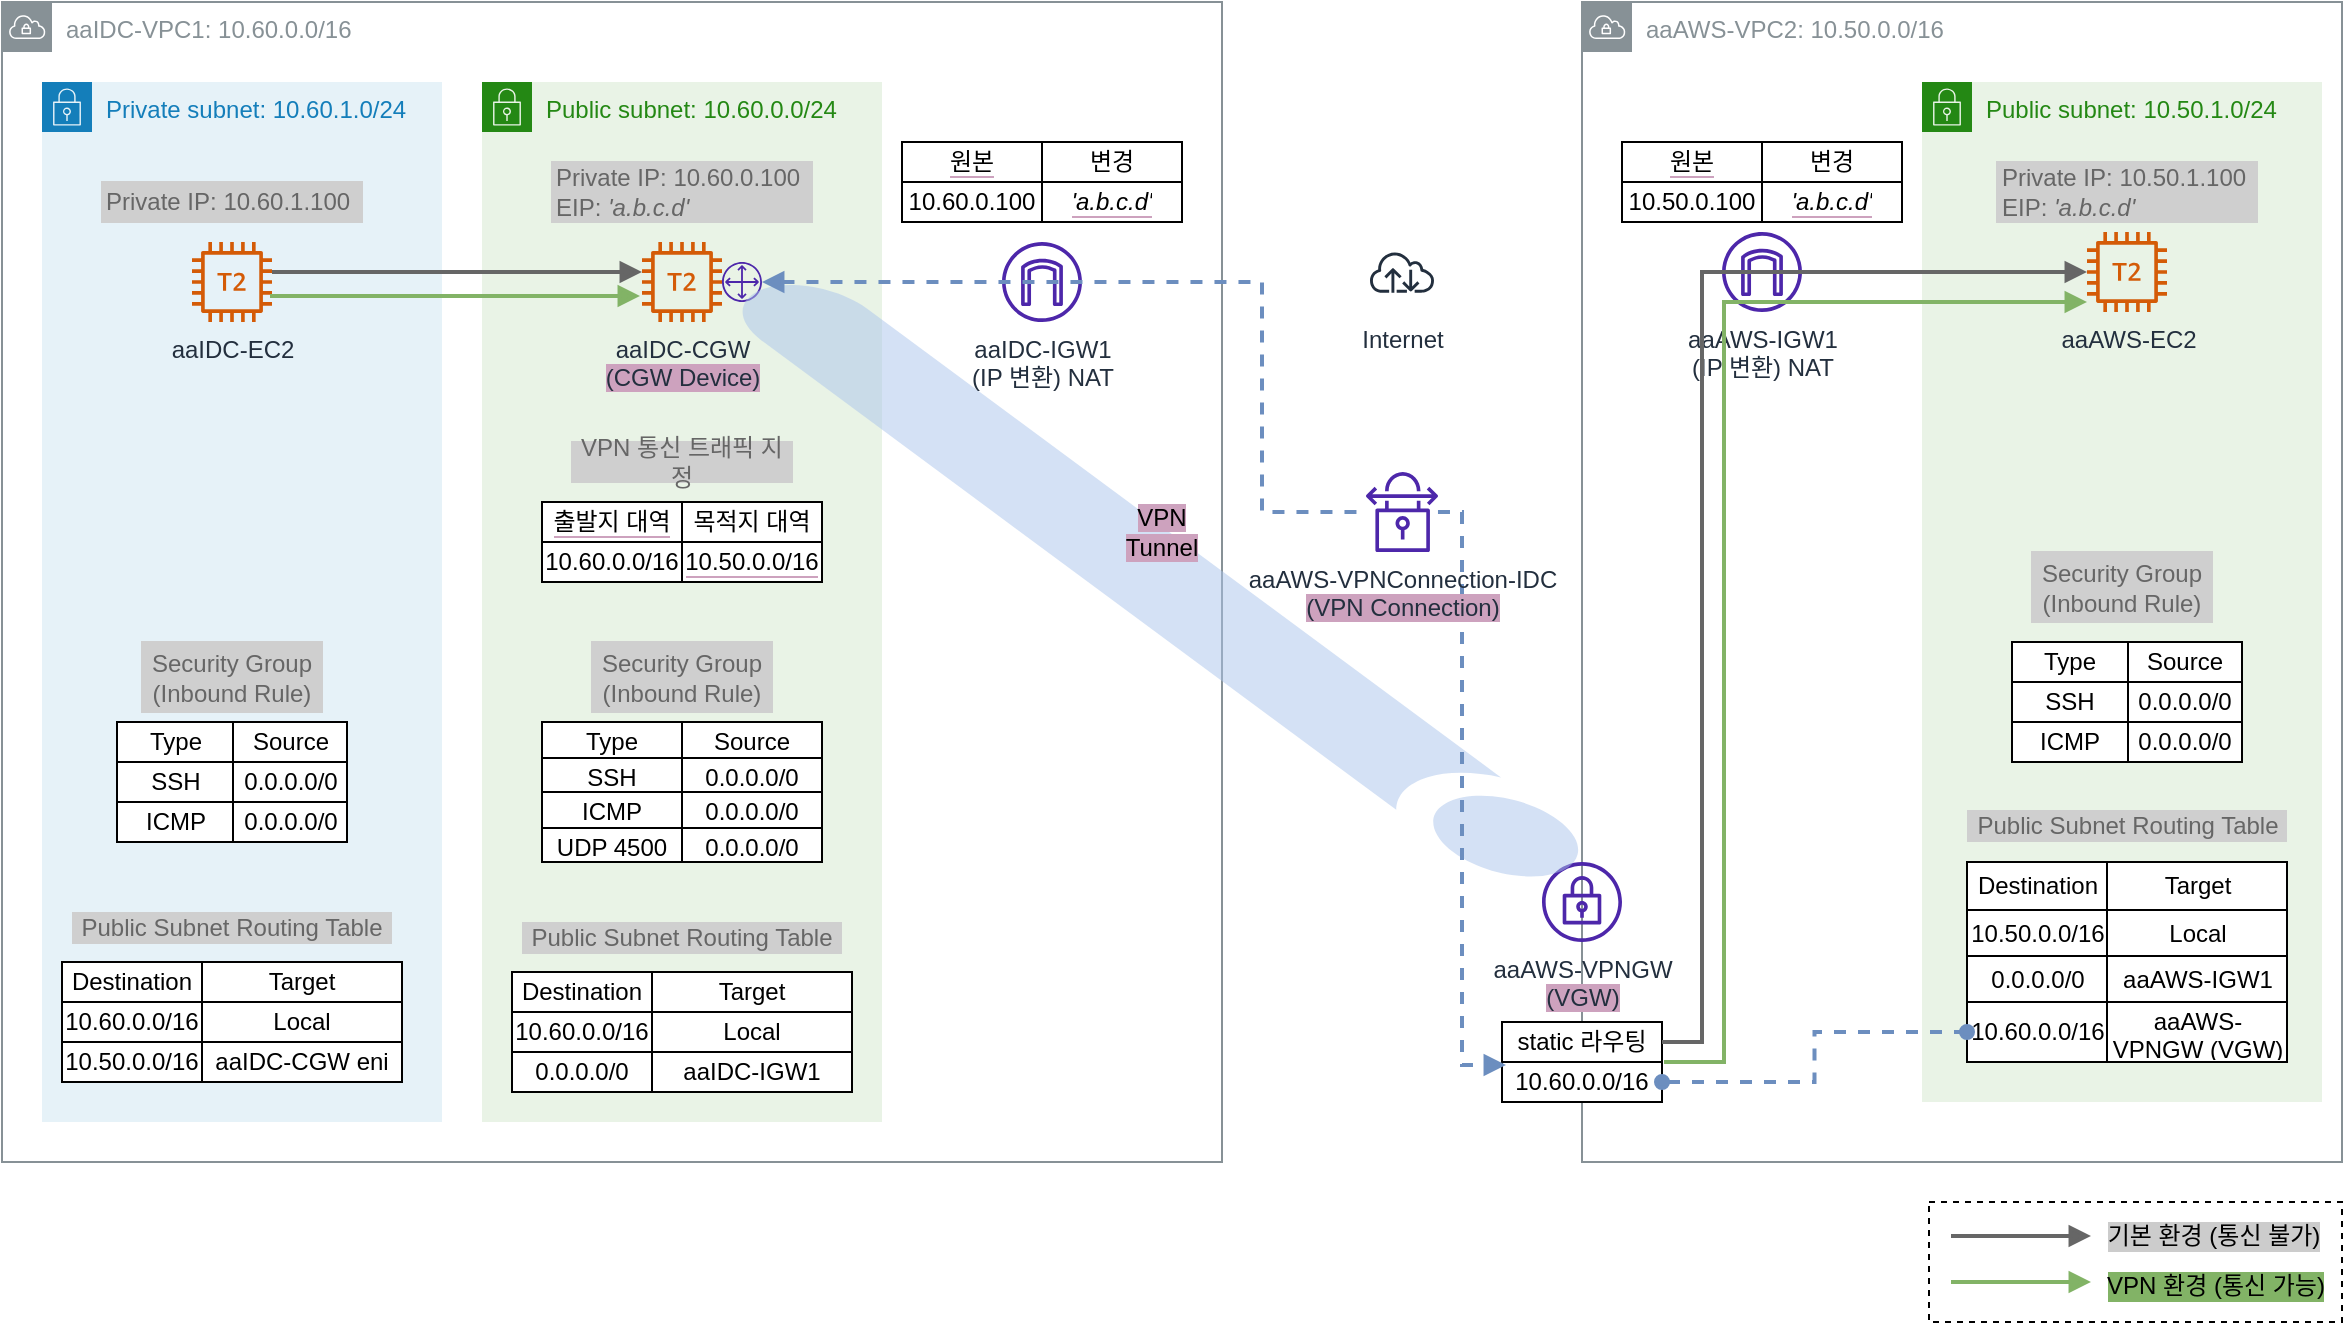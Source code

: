 <mxfile version="20.8.10" type="device"><diagram name="페이지-1" id="s9SwS8Wk6KsR-rwAxqHu"><mxGraphModel dx="1306" dy="894" grid="1" gridSize="10" guides="1" tooltips="1" connect="1" arrows="1" fold="1" page="1" pageScale="1" pageWidth="827" pageHeight="1169" math="0" shadow="0"><root><mxCell id="0"/><mxCell id="1" parent="0"/><mxCell id="tqZ9ylePw8UUkG5yno3--2" value="aaIDC-VPC1: 10.60.0.0/16" style="sketch=0;outlineConnect=0;gradientColor=none;html=1;whiteSpace=wrap;fontSize=12;fontStyle=0;shape=mxgraph.aws4.group;grIcon=mxgraph.aws4.group_vpc;strokeColor=#879196;fillColor=none;verticalAlign=top;align=left;spacingLeft=30;fontColor=#879196;dashed=0;" parent="1" vertex="1"><mxGeometry x="40" y="40" width="610" height="580" as="geometry"/></mxCell><mxCell id="tqZ9ylePw8UUkG5yno3--4" value="aaAWS-VPC2: 10.50.0.0/16" style="sketch=0;outlineConnect=0;gradientColor=none;html=1;whiteSpace=wrap;fontSize=12;fontStyle=0;shape=mxgraph.aws4.group;grIcon=mxgraph.aws4.group_vpc;strokeColor=#879196;fillColor=none;verticalAlign=top;align=left;spacingLeft=30;fontColor=#879196;dashed=0;" parent="1" vertex="1"><mxGeometry x="830" y="40" width="380" height="580" as="geometry"/></mxCell><mxCell id="tqZ9ylePw8UUkG5yno3--6" value="Private subnet: 10.60.1.0/24" style="points=[[0,0],[0.25,0],[0.5,0],[0.75,0],[1,0],[1,0.25],[1,0.5],[1,0.75],[1,1],[0.75,1],[0.5,1],[0.25,1],[0,1],[0,0.75],[0,0.5],[0,0.25]];outlineConnect=0;gradientColor=none;html=1;whiteSpace=wrap;fontSize=12;fontStyle=0;container=1;pointerEvents=0;collapsible=0;recursiveResize=0;shape=mxgraph.aws4.group;grIcon=mxgraph.aws4.group_security_group;grStroke=0;strokeColor=#147EBA;fillColor=#E6F2F8;verticalAlign=top;align=left;spacingLeft=30;fontColor=#147EBA;dashed=0;" parent="1" vertex="1"><mxGeometry x="60" y="80" width="200" height="520" as="geometry"/></mxCell><mxCell id="tqZ9ylePw8UUkG5yno3--10" value="aaIDC-EC2" style="sketch=0;outlineConnect=0;fontColor=#232F3E;gradientColor=none;fillColor=#D45B07;strokeColor=none;dashed=0;verticalLabelPosition=bottom;verticalAlign=top;align=center;html=1;fontSize=12;fontStyle=0;aspect=fixed;pointerEvents=1;shape=mxgraph.aws4.t2_instance;" parent="tqZ9ylePw8UUkG5yno3--6" vertex="1"><mxGeometry x="75" y="80" width="40" height="40" as="geometry"/></mxCell><mxCell id="tqZ9ylePw8UUkG5yno3--11" value="Private IP: 10.60.1.100" style="rounded=0;whiteSpace=wrap;html=1;fillColor=#CFCFCF;fontColor=#666666;strokeColor=#CFCFCF;align=left;" parent="tqZ9ylePw8UUkG5yno3--6" vertex="1"><mxGeometry x="30" y="50" width="130" height="20" as="geometry"/></mxCell><mxCell id="tqZ9ylePw8UUkG5yno3--33" value="Public Subnet Routing Table" style="text;html=1;strokeColor=none;fillColor=#CFCFCF;align=center;verticalAlign=middle;whiteSpace=wrap;rounded=0;fontColor=#666666;" parent="tqZ9ylePw8UUkG5yno3--6" vertex="1"><mxGeometry x="15" y="415" width="160" height="16" as="geometry"/></mxCell><mxCell id="tqZ9ylePw8UUkG5yno3--23" value="" style="shape=table;startSize=0;container=1;collapsible=0;childLayout=tableLayout;" parent="tqZ9ylePw8UUkG5yno3--6" vertex="1"><mxGeometry x="10" y="440" width="170" height="60" as="geometry"/></mxCell><mxCell id="tqZ9ylePw8UUkG5yno3--24" value="" style="shape=tableRow;horizontal=0;startSize=0;swimlaneHead=0;swimlaneBody=0;top=0;left=0;bottom=0;right=0;collapsible=0;dropTarget=0;fillColor=none;points=[[0,0.5],[1,0.5]];portConstraint=eastwest;" parent="tqZ9ylePw8UUkG5yno3--23" vertex="1"><mxGeometry width="170" height="20" as="geometry"/></mxCell><mxCell id="tqZ9ylePw8UUkG5yno3--25" value="Destination" style="shape=partialRectangle;html=1;whiteSpace=wrap;connectable=0;overflow=hidden;fillColor=none;top=0;left=0;bottom=0;right=0;pointerEvents=1;" parent="tqZ9ylePw8UUkG5yno3--24" vertex="1"><mxGeometry width="70" height="20" as="geometry"><mxRectangle width="70" height="20" as="alternateBounds"/></mxGeometry></mxCell><mxCell id="tqZ9ylePw8UUkG5yno3--26" value="Target" style="shape=partialRectangle;html=1;whiteSpace=wrap;connectable=0;overflow=hidden;fillColor=none;top=0;left=0;bottom=0;right=0;pointerEvents=1;" parent="tqZ9ylePw8UUkG5yno3--24" vertex="1"><mxGeometry x="70" width="100" height="20" as="geometry"><mxRectangle width="100" height="20" as="alternateBounds"/></mxGeometry></mxCell><mxCell id="tqZ9ylePw8UUkG5yno3--27" value="" style="shape=tableRow;horizontal=0;startSize=0;swimlaneHead=0;swimlaneBody=0;top=0;left=0;bottom=0;right=0;collapsible=0;dropTarget=0;fillColor=none;points=[[0,0.5],[1,0.5]];portConstraint=eastwest;" parent="tqZ9ylePw8UUkG5yno3--23" vertex="1"><mxGeometry y="20" width="170" height="20" as="geometry"/></mxCell><mxCell id="tqZ9ylePw8UUkG5yno3--28" value="10.60.0.0/16" style="shape=partialRectangle;html=1;whiteSpace=wrap;connectable=0;overflow=hidden;fillColor=none;top=0;left=0;bottom=0;right=0;pointerEvents=1;" parent="tqZ9ylePw8UUkG5yno3--27" vertex="1"><mxGeometry width="70" height="20" as="geometry"><mxRectangle width="70" height="20" as="alternateBounds"/></mxGeometry></mxCell><mxCell id="tqZ9ylePw8UUkG5yno3--29" value="Local" style="shape=partialRectangle;html=1;whiteSpace=wrap;connectable=0;overflow=hidden;fillColor=none;top=0;left=0;bottom=0;right=0;pointerEvents=1;" parent="tqZ9ylePw8UUkG5yno3--27" vertex="1"><mxGeometry x="70" width="100" height="20" as="geometry"><mxRectangle width="100" height="20" as="alternateBounds"/></mxGeometry></mxCell><mxCell id="tqZ9ylePw8UUkG5yno3--30" value="" style="shape=tableRow;horizontal=0;startSize=0;swimlaneHead=0;swimlaneBody=0;top=0;left=0;bottom=0;right=0;collapsible=0;dropTarget=0;fillColor=none;points=[[0,0.5],[1,0.5]];portConstraint=eastwest;" parent="tqZ9ylePw8UUkG5yno3--23" vertex="1"><mxGeometry y="40" width="170" height="20" as="geometry"/></mxCell><mxCell id="tqZ9ylePw8UUkG5yno3--31" value="10.50.0.0/16" style="shape=partialRectangle;html=1;whiteSpace=wrap;connectable=0;overflow=hidden;fillColor=none;top=0;left=0;bottom=0;right=0;pointerEvents=1;" parent="tqZ9ylePw8UUkG5yno3--30" vertex="1"><mxGeometry width="70" height="20" as="geometry"><mxRectangle width="70" height="20" as="alternateBounds"/></mxGeometry></mxCell><mxCell id="tqZ9ylePw8UUkG5yno3--32" value="aaIDC-CGW eni" style="shape=partialRectangle;html=1;whiteSpace=wrap;connectable=0;overflow=hidden;fillColor=none;top=0;left=0;bottom=0;right=0;pointerEvents=1;" parent="tqZ9ylePw8UUkG5yno3--30" vertex="1"><mxGeometry x="70" width="100" height="20" as="geometry"><mxRectangle width="100" height="20" as="alternateBounds"/></mxGeometry></mxCell><mxCell id="tqZ9ylePw8UUkG5yno3--22" value="Security Group&lt;br&gt;(Inbound Rule)" style="rounded=0;whiteSpace=wrap;html=1;fillColor=#CFCFCF;fontColor=#666666;strokeColor=#CFCFCF;align=center;" parent="tqZ9ylePw8UUkG5yno3--6" vertex="1"><mxGeometry x="50" y="280" width="90" height="35" as="geometry"/></mxCell><mxCell id="tqZ9ylePw8UUkG5yno3--8" value="Public subnet: 10.60.0.0/24" style="points=[[0,0],[0.25,0],[0.5,0],[0.75,0],[1,0],[1,0.25],[1,0.5],[1,0.75],[1,1],[0.75,1],[0.5,1],[0.25,1],[0,1],[0,0.75],[0,0.5],[0,0.25]];outlineConnect=0;gradientColor=none;html=1;whiteSpace=wrap;fontSize=12;fontStyle=0;container=1;pointerEvents=0;collapsible=0;recursiveResize=0;shape=mxgraph.aws4.group;grIcon=mxgraph.aws4.group_security_group;grStroke=0;strokeColor=#248814;fillColor=#E9F3E6;verticalAlign=top;align=left;spacingLeft=30;fontColor=#248814;dashed=0;" parent="1" vertex="1"><mxGeometry x="280" y="80" width="200" height="520" as="geometry"/></mxCell><mxCell id="tqZ9ylePw8UUkG5yno3--34" value="aaIDC-CGW&lt;br&gt;&lt;span style=&quot;background-color: rgb(205, 162, 190);&quot;&gt;(CGW Device)&lt;/span&gt;" style="sketch=0;outlineConnect=0;fontColor=#232F3E;gradientColor=none;fillColor=#D45B07;strokeColor=none;dashed=0;verticalLabelPosition=bottom;verticalAlign=top;align=center;html=1;fontSize=12;fontStyle=0;aspect=fixed;pointerEvents=1;shape=mxgraph.aws4.t2_instance;" parent="tqZ9ylePw8UUkG5yno3--8" vertex="1"><mxGeometry x="80" y="80" width="40" height="40" as="geometry"/></mxCell><mxCell id="tqZ9ylePw8UUkG5yno3--35" value="Private IP: 10.60.0.100&lt;br&gt;EIP: &lt;i&gt;'a.b.c.d'&lt;/i&gt;" style="rounded=0;whiteSpace=wrap;html=1;fillColor=#CFCFCF;fontColor=#666666;strokeColor=#CFCFCF;align=left;" parent="tqZ9ylePw8UUkG5yno3--8" vertex="1"><mxGeometry x="35" y="40" width="130" height="30" as="geometry"/></mxCell><mxCell id="tqZ9ylePw8UUkG5yno3--70" value="VPN 통신 트래픽 지정" style="rounded=0;whiteSpace=wrap;html=1;fillColor=#CFCFCF;fontColor=#666666;strokeColor=#CFCFCF;align=center;" parent="tqZ9ylePw8UUkG5yno3--8" vertex="1"><mxGeometry x="45" y="180" width="110" height="20" as="geometry"/></mxCell><mxCell id="tqZ9ylePw8UUkG5yno3--71" value="" style="shape=table;startSize=0;container=1;collapsible=0;childLayout=tableLayout;labelBackgroundColor=#CDA2BE;strokeColor=#000000;fontColor=#000000;fillColor=default;" parent="tqZ9ylePw8UUkG5yno3--8" vertex="1"><mxGeometry x="30" y="210" width="140" height="40" as="geometry"/></mxCell><mxCell id="tqZ9ylePw8UUkG5yno3--72" value="" style="shape=tableRow;horizontal=0;startSize=0;swimlaneHead=0;swimlaneBody=0;strokeColor=inherit;top=0;left=0;bottom=0;right=0;collapsible=0;dropTarget=0;fillColor=none;points=[[0,0.5],[1,0.5]];portConstraint=eastwest;labelBackgroundColor=#CDA2BE;fontColor=#000000;" parent="tqZ9ylePw8UUkG5yno3--71" vertex="1"><mxGeometry width="140" height="20" as="geometry"/></mxCell><mxCell id="tqZ9ylePw8UUkG5yno3--73" value="&lt;span style=&quot;background-color: rgb(255, 255, 255);&quot;&gt;출발지 대역&lt;/span&gt;" style="shape=partialRectangle;html=1;whiteSpace=wrap;connectable=0;strokeColor=inherit;overflow=hidden;fillColor=none;top=0;left=0;bottom=0;right=0;pointerEvents=1;labelBackgroundColor=#CDA2BE;fontColor=#000000;" parent="tqZ9ylePw8UUkG5yno3--72" vertex="1"><mxGeometry width="70" height="20" as="geometry"><mxRectangle width="70" height="20" as="alternateBounds"/></mxGeometry></mxCell><mxCell id="tqZ9ylePw8UUkG5yno3--74" value="목적지 대역" style="shape=partialRectangle;html=1;whiteSpace=wrap;connectable=0;strokeColor=inherit;overflow=hidden;fillColor=none;top=0;left=0;bottom=0;right=0;pointerEvents=1;labelBackgroundColor=none;fontColor=#000000;" parent="tqZ9ylePw8UUkG5yno3--72" vertex="1"><mxGeometry x="70" width="70" height="20" as="geometry"><mxRectangle width="70" height="20" as="alternateBounds"/></mxGeometry></mxCell><mxCell id="tqZ9ylePw8UUkG5yno3--75" value="" style="shape=tableRow;horizontal=0;startSize=0;swimlaneHead=0;swimlaneBody=0;strokeColor=inherit;top=0;left=0;bottom=0;right=0;collapsible=0;dropTarget=0;fillColor=none;points=[[0,0.5],[1,0.5]];portConstraint=eastwest;labelBackgroundColor=none;fontColor=#000000;" parent="tqZ9ylePw8UUkG5yno3--71" vertex="1"><mxGeometry y="20" width="140" height="20" as="geometry"/></mxCell><mxCell id="tqZ9ylePw8UUkG5yno3--76" value="10.60.0.0/16" style="shape=partialRectangle;html=1;whiteSpace=wrap;connectable=0;strokeColor=inherit;overflow=hidden;fillColor=none;top=0;left=0;bottom=0;right=0;pointerEvents=1;labelBackgroundColor=none;fontColor=#000000;" parent="tqZ9ylePw8UUkG5yno3--75" vertex="1"><mxGeometry width="70" height="20" as="geometry"><mxRectangle width="70" height="20" as="alternateBounds"/></mxGeometry></mxCell><mxCell id="tqZ9ylePw8UUkG5yno3--77" value="&lt;span style=&quot;background-color: rgb(255, 255, 255);&quot;&gt;10.50.0.0/16&lt;/span&gt;" style="shape=partialRectangle;html=1;whiteSpace=wrap;connectable=0;strokeColor=inherit;overflow=hidden;fillColor=none;top=0;left=0;bottom=0;right=0;pointerEvents=1;labelBackgroundColor=#CDA2BE;fontColor=#000000;" parent="tqZ9ylePw8UUkG5yno3--75" vertex="1"><mxGeometry x="70" width="70" height="20" as="geometry"><mxRectangle width="70" height="20" as="alternateBounds"/></mxGeometry></mxCell><mxCell id="tqZ9ylePw8UUkG5yno3--78" value="Security Group&lt;br&gt;(Inbound Rule)" style="rounded=0;whiteSpace=wrap;html=1;fillColor=#CFCFCF;fontColor=#666666;strokeColor=#CFCFCF;align=center;" parent="tqZ9ylePw8UUkG5yno3--8" vertex="1"><mxGeometry x="55" y="280" width="90" height="35" as="geometry"/></mxCell><mxCell id="tqZ9ylePw8UUkG5yno3--79" value="Public Subnet Routing Table" style="text;html=1;strokeColor=none;fillColor=#CFCFCF;align=center;verticalAlign=middle;whiteSpace=wrap;rounded=0;fontColor=#666666;" parent="tqZ9ylePw8UUkG5yno3--8" vertex="1"><mxGeometry x="20" y="420" width="160" height="16" as="geometry"/></mxCell><mxCell id="tqZ9ylePw8UUkG5yno3--80" value="" style="shape=table;startSize=0;container=1;collapsible=0;childLayout=tableLayout;" parent="tqZ9ylePw8UUkG5yno3--8" vertex="1"><mxGeometry x="15" y="445" width="170" height="60" as="geometry"/></mxCell><mxCell id="tqZ9ylePw8UUkG5yno3--81" value="" style="shape=tableRow;horizontal=0;startSize=0;swimlaneHead=0;swimlaneBody=0;top=0;left=0;bottom=0;right=0;collapsible=0;dropTarget=0;fillColor=none;points=[[0,0.5],[1,0.5]];portConstraint=eastwest;" parent="tqZ9ylePw8UUkG5yno3--80" vertex="1"><mxGeometry width="170" height="20" as="geometry"/></mxCell><mxCell id="tqZ9ylePw8UUkG5yno3--82" value="Destination" style="shape=partialRectangle;html=1;whiteSpace=wrap;connectable=0;overflow=hidden;fillColor=none;top=0;left=0;bottom=0;right=0;pointerEvents=1;" parent="tqZ9ylePw8UUkG5yno3--81" vertex="1"><mxGeometry width="70" height="20" as="geometry"><mxRectangle width="70" height="20" as="alternateBounds"/></mxGeometry></mxCell><mxCell id="tqZ9ylePw8UUkG5yno3--83" value="Target" style="shape=partialRectangle;html=1;whiteSpace=wrap;connectable=0;overflow=hidden;fillColor=none;top=0;left=0;bottom=0;right=0;pointerEvents=1;" parent="tqZ9ylePw8UUkG5yno3--81" vertex="1"><mxGeometry x="70" width="100" height="20" as="geometry"><mxRectangle width="100" height="20" as="alternateBounds"/></mxGeometry></mxCell><mxCell id="tqZ9ylePw8UUkG5yno3--84" value="" style="shape=tableRow;horizontal=0;startSize=0;swimlaneHead=0;swimlaneBody=0;top=0;left=0;bottom=0;right=0;collapsible=0;dropTarget=0;fillColor=none;points=[[0,0.5],[1,0.5]];portConstraint=eastwest;" parent="tqZ9ylePw8UUkG5yno3--80" vertex="1"><mxGeometry y="20" width="170" height="20" as="geometry"/></mxCell><mxCell id="tqZ9ylePw8UUkG5yno3--85" value="10.60.0.0/16" style="shape=partialRectangle;html=1;whiteSpace=wrap;connectable=0;overflow=hidden;fillColor=none;top=0;left=0;bottom=0;right=0;pointerEvents=1;" parent="tqZ9ylePw8UUkG5yno3--84" vertex="1"><mxGeometry width="70" height="20" as="geometry"><mxRectangle width="70" height="20" as="alternateBounds"/></mxGeometry></mxCell><mxCell id="tqZ9ylePw8UUkG5yno3--86" value="Local" style="shape=partialRectangle;html=1;whiteSpace=wrap;connectable=0;overflow=hidden;fillColor=none;top=0;left=0;bottom=0;right=0;pointerEvents=1;" parent="tqZ9ylePw8UUkG5yno3--84" vertex="1"><mxGeometry x="70" width="100" height="20" as="geometry"><mxRectangle width="100" height="20" as="alternateBounds"/></mxGeometry></mxCell><mxCell id="tqZ9ylePw8UUkG5yno3--87" value="" style="shape=tableRow;horizontal=0;startSize=0;swimlaneHead=0;swimlaneBody=0;top=0;left=0;bottom=0;right=0;collapsible=0;dropTarget=0;fillColor=none;points=[[0,0.5],[1,0.5]];portConstraint=eastwest;" parent="tqZ9ylePw8UUkG5yno3--80" vertex="1"><mxGeometry y="40" width="170" height="20" as="geometry"/></mxCell><mxCell id="tqZ9ylePw8UUkG5yno3--88" value="0.0.0.0/0" style="shape=partialRectangle;html=1;whiteSpace=wrap;connectable=0;overflow=hidden;fillColor=none;top=0;left=0;bottom=0;right=0;pointerEvents=1;" parent="tqZ9ylePw8UUkG5yno3--87" vertex="1"><mxGeometry width="70" height="20" as="geometry"><mxRectangle width="70" height="20" as="alternateBounds"/></mxGeometry></mxCell><mxCell id="tqZ9ylePw8UUkG5yno3--89" value="aaIDC-IGW1" style="shape=partialRectangle;html=1;whiteSpace=wrap;connectable=0;overflow=hidden;fillColor=none;top=0;left=0;bottom=0;right=0;pointerEvents=1;" parent="tqZ9ylePw8UUkG5yno3--87" vertex="1"><mxGeometry x="70" width="100" height="20" as="geometry"><mxRectangle width="100" height="20" as="alternateBounds"/></mxGeometry></mxCell><mxCell id="tqZ9ylePw8UUkG5yno3--90" value="" style="shape=table;startSize=0;container=1;collapsible=0;childLayout=tableLayout;fontColor=#000000;fillColor=default;" parent="tqZ9ylePw8UUkG5yno3--8" vertex="1"><mxGeometry x="30" y="320" width="140" height="70" as="geometry"/></mxCell><mxCell id="tqZ9ylePw8UUkG5yno3--91" value="" style="shape=tableRow;horizontal=0;startSize=0;swimlaneHead=0;swimlaneBody=0;top=0;left=0;bottom=0;right=0;collapsible=0;dropTarget=0;fillColor=none;points=[[0,0.5],[1,0.5]];portConstraint=eastwest;fontColor=#000000;" parent="tqZ9ylePw8UUkG5yno3--90" vertex="1"><mxGeometry width="140" height="18" as="geometry"/></mxCell><mxCell id="tqZ9ylePw8UUkG5yno3--92" value="Type" style="shape=partialRectangle;html=1;whiteSpace=wrap;connectable=0;overflow=hidden;fillColor=none;top=0;left=0;bottom=0;right=0;pointerEvents=1;fontColor=#000000;" parent="tqZ9ylePw8UUkG5yno3--91" vertex="1"><mxGeometry width="70" height="18" as="geometry"><mxRectangle width="70" height="18" as="alternateBounds"/></mxGeometry></mxCell><mxCell id="tqZ9ylePw8UUkG5yno3--93" value="Source" style="shape=partialRectangle;html=1;whiteSpace=wrap;connectable=0;overflow=hidden;fillColor=none;top=0;left=0;bottom=0;right=0;pointerEvents=1;fontColor=#000000;" parent="tqZ9ylePw8UUkG5yno3--91" vertex="1"><mxGeometry x="70" width="70" height="18" as="geometry"><mxRectangle width="70" height="18" as="alternateBounds"/></mxGeometry></mxCell><mxCell id="tqZ9ylePw8UUkG5yno3--94" value="" style="shape=tableRow;horizontal=0;startSize=0;swimlaneHead=0;swimlaneBody=0;top=0;left=0;bottom=0;right=0;collapsible=0;dropTarget=0;fillColor=none;points=[[0,0.5],[1,0.5]];portConstraint=eastwest;fontColor=#000000;" parent="tqZ9ylePw8UUkG5yno3--90" vertex="1"><mxGeometry y="18" width="140" height="17" as="geometry"/></mxCell><mxCell id="tqZ9ylePw8UUkG5yno3--95" value="SSH" style="shape=partialRectangle;html=1;whiteSpace=wrap;connectable=0;overflow=hidden;fillColor=none;top=0;left=0;bottom=0;right=0;pointerEvents=1;fontColor=#000000;" parent="tqZ9ylePw8UUkG5yno3--94" vertex="1"><mxGeometry width="70" height="17" as="geometry"><mxRectangle width="70" height="17" as="alternateBounds"/></mxGeometry></mxCell><mxCell id="tqZ9ylePw8UUkG5yno3--96" value="0.0.0.0/0" style="shape=partialRectangle;html=1;whiteSpace=wrap;connectable=0;overflow=hidden;fillColor=none;top=0;left=0;bottom=0;right=0;pointerEvents=1;fontColor=#000000;" parent="tqZ9ylePw8UUkG5yno3--94" vertex="1"><mxGeometry x="70" width="70" height="17" as="geometry"><mxRectangle width="70" height="17" as="alternateBounds"/></mxGeometry></mxCell><mxCell id="tqZ9ylePw8UUkG5yno3--97" value="" style="shape=tableRow;horizontal=0;startSize=0;swimlaneHead=0;swimlaneBody=0;top=0;left=0;bottom=0;right=0;collapsible=0;dropTarget=0;fillColor=none;points=[[0,0.5],[1,0.5]];portConstraint=eastwest;fontColor=#000000;" parent="tqZ9ylePw8UUkG5yno3--90" vertex="1"><mxGeometry y="35" width="140" height="18" as="geometry"/></mxCell><mxCell id="tqZ9ylePw8UUkG5yno3--98" value="ICMP" style="shape=partialRectangle;html=1;whiteSpace=wrap;connectable=0;overflow=hidden;fillColor=none;top=0;left=0;bottom=0;right=0;pointerEvents=1;fontColor=#000000;" parent="tqZ9ylePw8UUkG5yno3--97" vertex="1"><mxGeometry width="70" height="18" as="geometry"><mxRectangle width="70" height="18" as="alternateBounds"/></mxGeometry></mxCell><mxCell id="tqZ9ylePw8UUkG5yno3--99" value="0.0.0.0/0" style="shape=partialRectangle;html=1;whiteSpace=wrap;connectable=0;overflow=hidden;fillColor=none;top=0;left=0;bottom=0;right=0;pointerEvents=1;fontColor=#000000;" parent="tqZ9ylePw8UUkG5yno3--97" vertex="1"><mxGeometry x="70" width="70" height="18" as="geometry"><mxRectangle width="70" height="18" as="alternateBounds"/></mxGeometry></mxCell><mxCell id="tqZ9ylePw8UUkG5yno3--100" value="" style="shape=tableRow;horizontal=0;startSize=0;swimlaneHead=0;swimlaneBody=0;top=0;left=0;bottom=0;right=0;collapsible=0;dropTarget=0;fillColor=none;points=[[0,0.5],[1,0.5]];portConstraint=eastwest;fontColor=#000000;" parent="tqZ9ylePw8UUkG5yno3--90" vertex="1"><mxGeometry y="53" width="140" height="17" as="geometry"/></mxCell><mxCell id="tqZ9ylePw8UUkG5yno3--101" value="UDP 4500" style="shape=partialRectangle;html=1;whiteSpace=wrap;connectable=0;overflow=hidden;fillColor=none;top=0;left=0;bottom=0;right=0;pointerEvents=1;fontColor=#000000;labelBackgroundColor=none;" parent="tqZ9ylePw8UUkG5yno3--100" vertex="1"><mxGeometry width="70" height="17" as="geometry"><mxRectangle width="70" height="17" as="alternateBounds"/></mxGeometry></mxCell><mxCell id="tqZ9ylePw8UUkG5yno3--102" value="0.0.0.0/0" style="shape=partialRectangle;html=1;whiteSpace=wrap;connectable=0;overflow=hidden;fillColor=none;top=0;left=0;bottom=0;right=0;pointerEvents=1;fontColor=#000000;labelBackgroundColor=none;" parent="tqZ9ylePw8UUkG5yno3--100" vertex="1"><mxGeometry x="70" width="70" height="17" as="geometry"><mxRectangle width="70" height="17" as="alternateBounds"/></mxGeometry></mxCell><mxCell id="tqZ9ylePw8UUkG5yno3--181" value="" style="sketch=0;outlineConnect=0;fontColor=#232F3E;gradientColor=none;fillColor=#4D27AA;strokeColor=none;dashed=0;verticalLabelPosition=bottom;verticalAlign=top;align=center;html=1;fontSize=12;fontStyle=0;aspect=fixed;pointerEvents=1;shape=mxgraph.aws4.customer_gateway;" parent="tqZ9ylePw8UUkG5yno3--8" vertex="1"><mxGeometry x="120" y="90" width="20" height="20" as="geometry"/></mxCell><mxCell id="tqZ9ylePw8UUkG5yno3--9" value="Public subnet: 10.50.1.0/24" style="points=[[0,0],[0.25,0],[0.5,0],[0.75,0],[1,0],[1,0.25],[1,0.5],[1,0.75],[1,1],[0.75,1],[0.5,1],[0.25,1],[0,1],[0,0.75],[0,0.5],[0,0.25]];outlineConnect=0;gradientColor=none;html=1;whiteSpace=wrap;fontSize=12;fontStyle=0;container=1;pointerEvents=0;collapsible=0;recursiveResize=0;shape=mxgraph.aws4.group;grIcon=mxgraph.aws4.group_security_group;grStroke=0;strokeColor=#248814;fillColor=#E9F3E6;verticalAlign=top;align=left;spacingLeft=30;fontColor=#248814;dashed=0;" parent="1" vertex="1"><mxGeometry x="1000" y="80" width="200" height="510" as="geometry"/></mxCell><mxCell id="tqZ9ylePw8UUkG5yno3--113" value="aaAWS-EC2" style="sketch=0;outlineConnect=0;fontColor=#232F3E;gradientColor=none;fillColor=#D45B07;strokeColor=none;dashed=0;verticalLabelPosition=bottom;verticalAlign=top;align=center;html=1;fontSize=12;fontStyle=0;aspect=fixed;pointerEvents=1;shape=mxgraph.aws4.t2_instance;" parent="tqZ9ylePw8UUkG5yno3--9" vertex="1"><mxGeometry x="82.5" y="75" width="40" height="40" as="geometry"/></mxCell><mxCell id="tqZ9ylePw8UUkG5yno3--12" value="" style="shape=table;startSize=0;container=1;collapsible=0;childLayout=tableLayout;strokeColor=#000000;fontColor=#000000;fillColor=default;" parent="1" vertex="1"><mxGeometry x="97.5" y="400" width="115" height="60" as="geometry"/></mxCell><mxCell id="tqZ9ylePw8UUkG5yno3--13" value="" style="shape=tableRow;horizontal=0;startSize=0;swimlaneHead=0;swimlaneBody=0;strokeColor=inherit;top=0;left=0;bottom=0;right=0;collapsible=0;dropTarget=0;fillColor=none;points=[[0,0.5],[1,0.5]];portConstraint=eastwest;fontColor=#666666;" parent="tqZ9ylePw8UUkG5yno3--12" vertex="1"><mxGeometry width="115" height="20" as="geometry"/></mxCell><mxCell id="tqZ9ylePw8UUkG5yno3--14" value="Type" style="shape=partialRectangle;html=1;whiteSpace=wrap;connectable=0;strokeColor=inherit;overflow=hidden;fillColor=none;top=0;left=0;bottom=0;right=0;pointerEvents=1;fontColor=#000000;" parent="tqZ9ylePw8UUkG5yno3--13" vertex="1"><mxGeometry width="58" height="20" as="geometry"><mxRectangle width="58" height="20" as="alternateBounds"/></mxGeometry></mxCell><mxCell id="tqZ9ylePw8UUkG5yno3--15" value="Source" style="shape=partialRectangle;html=1;whiteSpace=wrap;connectable=0;strokeColor=inherit;overflow=hidden;fillColor=none;top=0;left=0;bottom=0;right=0;pointerEvents=1;fontColor=#000000;" parent="tqZ9ylePw8UUkG5yno3--13" vertex="1"><mxGeometry x="58" width="57" height="20" as="geometry"><mxRectangle width="57" height="20" as="alternateBounds"/></mxGeometry></mxCell><mxCell id="tqZ9ylePw8UUkG5yno3--16" value="" style="shape=tableRow;horizontal=0;startSize=0;swimlaneHead=0;swimlaneBody=0;strokeColor=inherit;top=0;left=0;bottom=0;right=0;collapsible=0;dropTarget=0;fillColor=none;points=[[0,0.5],[1,0.5]];portConstraint=eastwest;fontColor=#666666;" parent="tqZ9ylePw8UUkG5yno3--12" vertex="1"><mxGeometry y="20" width="115" height="20" as="geometry"/></mxCell><mxCell id="tqZ9ylePw8UUkG5yno3--17" value="SSH" style="shape=partialRectangle;html=1;whiteSpace=wrap;connectable=0;strokeColor=inherit;overflow=hidden;fillColor=none;top=0;left=0;bottom=0;right=0;pointerEvents=1;fontColor=#000000;" parent="tqZ9ylePw8UUkG5yno3--16" vertex="1"><mxGeometry width="58" height="20" as="geometry"><mxRectangle width="58" height="20" as="alternateBounds"/></mxGeometry></mxCell><mxCell id="tqZ9ylePw8UUkG5yno3--18" value="0.0.0.0/0" style="shape=partialRectangle;html=1;whiteSpace=wrap;connectable=0;strokeColor=inherit;overflow=hidden;fillColor=none;top=0;left=0;bottom=0;right=0;pointerEvents=1;fontColor=#000000;" parent="tqZ9ylePw8UUkG5yno3--16" vertex="1"><mxGeometry x="58" width="57" height="20" as="geometry"><mxRectangle width="57" height="20" as="alternateBounds"/></mxGeometry></mxCell><mxCell id="tqZ9ylePw8UUkG5yno3--19" value="" style="shape=tableRow;horizontal=0;startSize=0;swimlaneHead=0;swimlaneBody=0;strokeColor=inherit;top=0;left=0;bottom=0;right=0;collapsible=0;dropTarget=0;fillColor=none;points=[[0,0.5],[1,0.5]];portConstraint=eastwest;fontColor=#666666;" parent="tqZ9ylePw8UUkG5yno3--12" vertex="1"><mxGeometry y="40" width="115" height="20" as="geometry"/></mxCell><mxCell id="tqZ9ylePw8UUkG5yno3--20" value="ICMP" style="shape=partialRectangle;html=1;whiteSpace=wrap;connectable=0;strokeColor=inherit;overflow=hidden;fillColor=none;top=0;left=0;bottom=0;right=0;pointerEvents=1;fontColor=#000000;" parent="tqZ9ylePw8UUkG5yno3--19" vertex="1"><mxGeometry width="58" height="20" as="geometry"><mxRectangle width="58" height="20" as="alternateBounds"/></mxGeometry></mxCell><mxCell id="tqZ9ylePw8UUkG5yno3--21" value="0.0.0.0/0" style="shape=partialRectangle;html=1;whiteSpace=wrap;connectable=0;strokeColor=inherit;overflow=hidden;fillColor=none;top=0;left=0;bottom=0;right=0;pointerEvents=1;fontColor=#000000;" parent="tqZ9ylePw8UUkG5yno3--19" vertex="1"><mxGeometry x="58" width="57" height="20" as="geometry"><mxRectangle width="57" height="20" as="alternateBounds"/></mxGeometry></mxCell><mxCell id="tqZ9ylePw8UUkG5yno3--104" value="" style="shape=table;startSize=0;container=1;collapsible=0;childLayout=tableLayout;labelBackgroundColor=#CDA2BE;strokeColor=#000000;fontColor=#000000;fillColor=default;" parent="1" vertex="1"><mxGeometry x="490" y="110" width="140" height="40" as="geometry"/></mxCell><mxCell id="tqZ9ylePw8UUkG5yno3--105" value="" style="shape=tableRow;horizontal=0;startSize=0;swimlaneHead=0;swimlaneBody=0;strokeColor=inherit;top=0;left=0;bottom=0;right=0;collapsible=0;dropTarget=0;fillColor=none;points=[[0,0.5],[1,0.5]];portConstraint=eastwest;labelBackgroundColor=#CDA2BE;fontColor=#000000;" parent="tqZ9ylePw8UUkG5yno3--104" vertex="1"><mxGeometry width="140" height="20" as="geometry"/></mxCell><mxCell id="tqZ9ylePw8UUkG5yno3--106" value="&lt;span style=&quot;background-color: rgb(255, 255, 255);&quot;&gt;원본&lt;/span&gt;" style="shape=partialRectangle;html=1;whiteSpace=wrap;connectable=0;strokeColor=inherit;overflow=hidden;fillColor=none;top=0;left=0;bottom=0;right=0;pointerEvents=1;labelBackgroundColor=#CDA2BE;fontColor=#000000;" parent="tqZ9ylePw8UUkG5yno3--105" vertex="1"><mxGeometry width="70" height="20" as="geometry"><mxRectangle width="70" height="20" as="alternateBounds"/></mxGeometry></mxCell><mxCell id="tqZ9ylePw8UUkG5yno3--107" value="변경" style="shape=partialRectangle;html=1;whiteSpace=wrap;connectable=0;strokeColor=inherit;overflow=hidden;fillColor=none;top=0;left=0;bottom=0;right=0;pointerEvents=1;labelBackgroundColor=none;fontColor=#000000;" parent="tqZ9ylePw8UUkG5yno3--105" vertex="1"><mxGeometry x="70" width="70" height="20" as="geometry"><mxRectangle width="70" height="20" as="alternateBounds"/></mxGeometry></mxCell><mxCell id="tqZ9ylePw8UUkG5yno3--108" value="" style="shape=tableRow;horizontal=0;startSize=0;swimlaneHead=0;swimlaneBody=0;strokeColor=inherit;top=0;left=0;bottom=0;right=0;collapsible=0;dropTarget=0;fillColor=none;points=[[0,0.5],[1,0.5]];portConstraint=eastwest;labelBackgroundColor=none;fontColor=#000000;" parent="tqZ9ylePw8UUkG5yno3--104" vertex="1"><mxGeometry y="20" width="140" height="20" as="geometry"/></mxCell><mxCell id="tqZ9ylePw8UUkG5yno3--109" value="10.60.0.100" style="shape=partialRectangle;html=1;whiteSpace=wrap;connectable=0;strokeColor=inherit;overflow=hidden;fillColor=none;top=0;left=0;bottom=0;right=0;pointerEvents=1;labelBackgroundColor=none;fontColor=#000000;" parent="tqZ9ylePw8UUkG5yno3--108" vertex="1"><mxGeometry width="70" height="20" as="geometry"><mxRectangle width="70" height="20" as="alternateBounds"/></mxGeometry></mxCell><mxCell id="tqZ9ylePw8UUkG5yno3--110" value="&lt;span style=&quot;background-color: rgb(255, 255, 255);&quot;&gt;&lt;i&gt;'a.b.c.d'&lt;/i&gt;&lt;/span&gt;" style="shape=partialRectangle;html=1;whiteSpace=wrap;connectable=0;strokeColor=inherit;overflow=hidden;fillColor=none;top=0;left=0;bottom=0;right=0;pointerEvents=1;labelBackgroundColor=#CDA2BE;fontColor=#000000;" parent="tqZ9ylePw8UUkG5yno3--108" vertex="1"><mxGeometry x="70" width="70" height="20" as="geometry"><mxRectangle width="70" height="20" as="alternateBounds"/></mxGeometry></mxCell><mxCell id="tqZ9ylePw8UUkG5yno3--111" value="Internet" style="sketch=0;outlineConnect=0;fontColor=#232F3E;gradientColor=none;strokeColor=#232F3E;fillColor=#ffffff;dashed=0;verticalLabelPosition=bottom;verticalAlign=top;align=center;html=1;fontSize=12;fontStyle=0;aspect=fixed;shape=mxgraph.aws4.resourceIcon;resIcon=mxgraph.aws4.internet;labelBackgroundColor=none;" parent="1" vertex="1"><mxGeometry x="720" y="155" width="40" height="40" as="geometry"/></mxCell><mxCell id="tqZ9ylePw8UUkG5yno3--112" value="Private IP: 10.50.1.100&lt;br&gt;EIP: &lt;i&gt;'a.b.c.d'&lt;/i&gt;" style="rounded=0;whiteSpace=wrap;html=1;fillColor=#CFCFCF;fontColor=#666666;strokeColor=#CFCFCF;align=left;" parent="1" vertex="1"><mxGeometry x="1037.5" y="120" width="130" height="30" as="geometry"/></mxCell><mxCell id="tqZ9ylePw8UUkG5yno3--114" value="Public Subnet Routing Table" style="text;html=1;strokeColor=none;fillColor=#CFCFCF;align=center;verticalAlign=middle;whiteSpace=wrap;rounded=0;fontColor=#666666;" parent="1" vertex="1"><mxGeometry x="1022.5" y="444" width="160" height="16" as="geometry"/></mxCell><mxCell id="tqZ9ylePw8UUkG5yno3--125" value="Security Group&lt;br&gt;(Inbound Rule)" style="rounded=0;whiteSpace=wrap;html=1;fillColor=#CFCFCF;fontColor=#666666;strokeColor=#CFCFCF;align=center;" parent="1" vertex="1"><mxGeometry x="1055" y="315" width="90" height="35" as="geometry"/></mxCell><mxCell id="tqZ9ylePw8UUkG5yno3--126" value="" style="shape=table;startSize=0;container=1;collapsible=0;childLayout=tableLayout;strokeColor=#000000;fontColor=#000000;fillColor=default;" parent="1" vertex="1"><mxGeometry x="1045" y="360" width="115" height="60" as="geometry"/></mxCell><mxCell id="tqZ9ylePw8UUkG5yno3--127" value="" style="shape=tableRow;horizontal=0;startSize=0;swimlaneHead=0;swimlaneBody=0;strokeColor=inherit;top=0;left=0;bottom=0;right=0;collapsible=0;dropTarget=0;fillColor=none;points=[[0,0.5],[1,0.5]];portConstraint=eastwest;fontColor=#666666;" parent="tqZ9ylePw8UUkG5yno3--126" vertex="1"><mxGeometry width="115" height="20" as="geometry"/></mxCell><mxCell id="tqZ9ylePw8UUkG5yno3--128" value="Type" style="shape=partialRectangle;html=1;whiteSpace=wrap;connectable=0;strokeColor=inherit;overflow=hidden;fillColor=none;top=0;left=0;bottom=0;right=0;pointerEvents=1;fontColor=#000000;" parent="tqZ9ylePw8UUkG5yno3--127" vertex="1"><mxGeometry width="58" height="20" as="geometry"><mxRectangle width="58" height="20" as="alternateBounds"/></mxGeometry></mxCell><mxCell id="tqZ9ylePw8UUkG5yno3--129" value="Source" style="shape=partialRectangle;html=1;whiteSpace=wrap;connectable=0;strokeColor=inherit;overflow=hidden;fillColor=none;top=0;left=0;bottom=0;right=0;pointerEvents=1;fontColor=#000000;" parent="tqZ9ylePw8UUkG5yno3--127" vertex="1"><mxGeometry x="58" width="57" height="20" as="geometry"><mxRectangle width="57" height="20" as="alternateBounds"/></mxGeometry></mxCell><mxCell id="tqZ9ylePw8UUkG5yno3--130" value="" style="shape=tableRow;horizontal=0;startSize=0;swimlaneHead=0;swimlaneBody=0;strokeColor=inherit;top=0;left=0;bottom=0;right=0;collapsible=0;dropTarget=0;fillColor=none;points=[[0,0.5],[1,0.5]];portConstraint=eastwest;fontColor=#666666;" parent="tqZ9ylePw8UUkG5yno3--126" vertex="1"><mxGeometry y="20" width="115" height="20" as="geometry"/></mxCell><mxCell id="tqZ9ylePw8UUkG5yno3--131" value="SSH" style="shape=partialRectangle;html=1;whiteSpace=wrap;connectable=0;strokeColor=inherit;overflow=hidden;fillColor=none;top=0;left=0;bottom=0;right=0;pointerEvents=1;fontColor=#000000;" parent="tqZ9ylePw8UUkG5yno3--130" vertex="1"><mxGeometry width="58" height="20" as="geometry"><mxRectangle width="58" height="20" as="alternateBounds"/></mxGeometry></mxCell><mxCell id="tqZ9ylePw8UUkG5yno3--132" value="0.0.0.0/0" style="shape=partialRectangle;html=1;whiteSpace=wrap;connectable=0;strokeColor=inherit;overflow=hidden;fillColor=none;top=0;left=0;bottom=0;right=0;pointerEvents=1;fontColor=#000000;" parent="tqZ9ylePw8UUkG5yno3--130" vertex="1"><mxGeometry x="58" width="57" height="20" as="geometry"><mxRectangle width="57" height="20" as="alternateBounds"/></mxGeometry></mxCell><mxCell id="tqZ9ylePw8UUkG5yno3--133" value="" style="shape=tableRow;horizontal=0;startSize=0;swimlaneHead=0;swimlaneBody=0;strokeColor=inherit;top=0;left=0;bottom=0;right=0;collapsible=0;dropTarget=0;fillColor=none;points=[[0,0.5],[1,0.5]];portConstraint=eastwest;fontColor=#666666;" parent="tqZ9ylePw8UUkG5yno3--126" vertex="1"><mxGeometry y="40" width="115" height="20" as="geometry"/></mxCell><mxCell id="tqZ9ylePw8UUkG5yno3--134" value="ICMP" style="shape=partialRectangle;html=1;whiteSpace=wrap;connectable=0;strokeColor=inherit;overflow=hidden;fillColor=none;top=0;left=0;bottom=0;right=0;pointerEvents=1;fontColor=#000000;" parent="tqZ9ylePw8UUkG5yno3--133" vertex="1"><mxGeometry width="58" height="20" as="geometry"><mxRectangle width="58" height="20" as="alternateBounds"/></mxGeometry></mxCell><mxCell id="tqZ9ylePw8UUkG5yno3--135" value="0.0.0.0/0" style="shape=partialRectangle;html=1;whiteSpace=wrap;connectable=0;strokeColor=inherit;overflow=hidden;fillColor=none;top=0;left=0;bottom=0;right=0;pointerEvents=1;fontColor=#000000;" parent="tqZ9ylePw8UUkG5yno3--133" vertex="1"><mxGeometry x="58" width="57" height="20" as="geometry"><mxRectangle width="57" height="20" as="alternateBounds"/></mxGeometry></mxCell><mxCell id="tqZ9ylePw8UUkG5yno3--153" value="" style="shape=table;startSize=0;container=1;collapsible=0;childLayout=tableLayout;labelBackgroundColor=none;strokeColor=#000000;fontColor=#000000;fillColor=default;" parent="1" vertex="1"><mxGeometry x="1022.5" y="470" width="160" height="100" as="geometry"/></mxCell><mxCell id="tqZ9ylePw8UUkG5yno3--154" value="" style="shape=tableRow;horizontal=0;startSize=0;swimlaneHead=0;swimlaneBody=0;strokeColor=inherit;top=0;left=0;bottom=0;right=0;collapsible=0;dropTarget=0;fillColor=none;points=[[0,0.5],[1,0.5]];portConstraint=eastwest;labelBackgroundColor=none;fontColor=#000000;" parent="tqZ9ylePw8UUkG5yno3--153" vertex="1"><mxGeometry width="160" height="24" as="geometry"/></mxCell><mxCell id="tqZ9ylePw8UUkG5yno3--155" value="Destination" style="shape=partialRectangle;html=1;whiteSpace=wrap;connectable=0;strokeColor=inherit;overflow=hidden;fillColor=none;top=0;left=0;bottom=0;right=0;pointerEvents=1;labelBackgroundColor=none;fontColor=#000000;" parent="tqZ9ylePw8UUkG5yno3--154" vertex="1"><mxGeometry width="70" height="24" as="geometry"><mxRectangle width="70" height="24" as="alternateBounds"/></mxGeometry></mxCell><mxCell id="tqZ9ylePw8UUkG5yno3--156" value="Target" style="shape=partialRectangle;html=1;whiteSpace=wrap;connectable=0;strokeColor=inherit;overflow=hidden;fillColor=none;top=0;left=0;bottom=0;right=0;pointerEvents=1;labelBackgroundColor=none;fontColor=#000000;" parent="tqZ9ylePw8UUkG5yno3--154" vertex="1"><mxGeometry x="70" width="90" height="24" as="geometry"><mxRectangle width="90" height="24" as="alternateBounds"/></mxGeometry></mxCell><mxCell id="tqZ9ylePw8UUkG5yno3--157" value="" style="shape=tableRow;horizontal=0;startSize=0;swimlaneHead=0;swimlaneBody=0;strokeColor=inherit;top=0;left=0;bottom=0;right=0;collapsible=0;dropTarget=0;fillColor=none;points=[[0,0.5],[1,0.5]];portConstraint=eastwest;labelBackgroundColor=none;fontColor=#000000;" parent="tqZ9ylePw8UUkG5yno3--153" vertex="1"><mxGeometry y="24" width="160" height="23" as="geometry"/></mxCell><mxCell id="tqZ9ylePw8UUkG5yno3--158" value="10.50.0.0/16" style="shape=partialRectangle;html=1;whiteSpace=wrap;connectable=0;strokeColor=inherit;overflow=hidden;fillColor=none;top=0;left=0;bottom=0;right=0;pointerEvents=1;labelBackgroundColor=none;fontColor=#000000;" parent="tqZ9ylePw8UUkG5yno3--157" vertex="1"><mxGeometry width="70" height="23" as="geometry"><mxRectangle width="70" height="23" as="alternateBounds"/></mxGeometry></mxCell><mxCell id="tqZ9ylePw8UUkG5yno3--159" value="Local" style="shape=partialRectangle;html=1;whiteSpace=wrap;connectable=0;strokeColor=inherit;overflow=hidden;fillColor=none;top=0;left=0;bottom=0;right=0;pointerEvents=1;labelBackgroundColor=none;fontColor=#000000;" parent="tqZ9ylePw8UUkG5yno3--157" vertex="1"><mxGeometry x="70" width="90" height="23" as="geometry"><mxRectangle width="90" height="23" as="alternateBounds"/></mxGeometry></mxCell><mxCell id="tqZ9ylePw8UUkG5yno3--160" value="" style="shape=tableRow;horizontal=0;startSize=0;swimlaneHead=0;swimlaneBody=0;strokeColor=inherit;top=0;left=0;bottom=0;right=0;collapsible=0;dropTarget=0;fillColor=none;points=[[0,0.5],[1,0.5]];portConstraint=eastwest;labelBackgroundColor=none;fontColor=#000000;" parent="tqZ9ylePw8UUkG5yno3--153" vertex="1"><mxGeometry y="47" width="160" height="23" as="geometry"/></mxCell><mxCell id="tqZ9ylePw8UUkG5yno3--161" value="0.0.0.0/0" style="shape=partialRectangle;html=1;whiteSpace=wrap;connectable=0;strokeColor=inherit;overflow=hidden;fillColor=none;top=0;left=0;bottom=0;right=0;pointerEvents=1;labelBackgroundColor=none;fontColor=#000000;" parent="tqZ9ylePw8UUkG5yno3--160" vertex="1"><mxGeometry width="70" height="23" as="geometry"><mxRectangle width="70" height="23" as="alternateBounds"/></mxGeometry></mxCell><mxCell id="tqZ9ylePw8UUkG5yno3--162" value="aaAWS-IGW1" style="shape=partialRectangle;html=1;whiteSpace=wrap;connectable=0;strokeColor=inherit;overflow=hidden;fillColor=none;top=0;left=0;bottom=0;right=0;pointerEvents=1;labelBackgroundColor=none;fontColor=#000000;" parent="tqZ9ylePw8UUkG5yno3--160" vertex="1"><mxGeometry x="70" width="90" height="23" as="geometry"><mxRectangle width="90" height="23" as="alternateBounds"/></mxGeometry></mxCell><mxCell id="tqZ9ylePw8UUkG5yno3--163" value="" style="shape=tableRow;horizontal=0;startSize=0;swimlaneHead=0;swimlaneBody=0;strokeColor=inherit;top=0;left=0;bottom=0;right=0;collapsible=0;dropTarget=0;fillColor=none;points=[[0,0.5],[1,0.5]];portConstraint=eastwest;labelBackgroundColor=none;fontColor=#000000;" parent="tqZ9ylePw8UUkG5yno3--153" vertex="1"><mxGeometry y="70" width="160" height="30" as="geometry"/></mxCell><mxCell id="tqZ9ylePw8UUkG5yno3--164" value="10.60.0.0/16" style="shape=partialRectangle;html=1;whiteSpace=wrap;connectable=0;strokeColor=inherit;overflow=hidden;fillColor=none;top=0;left=0;bottom=0;right=0;pointerEvents=1;labelBackgroundColor=none;fontColor=#000000;" parent="tqZ9ylePw8UUkG5yno3--163" vertex="1"><mxGeometry width="70" height="30" as="geometry"><mxRectangle width="70" height="30" as="alternateBounds"/></mxGeometry></mxCell><mxCell id="tqZ9ylePw8UUkG5yno3--165" value="aaAWS-VPNGW (VGW)" style="shape=partialRectangle;html=1;whiteSpace=wrap;connectable=0;strokeColor=inherit;overflow=hidden;fillColor=none;top=0;left=0;bottom=0;right=0;pointerEvents=1;labelBackgroundColor=none;fontColor=#000000;" parent="tqZ9ylePw8UUkG5yno3--163" vertex="1"><mxGeometry x="70" width="90" height="30" as="geometry"><mxRectangle width="90" height="30" as="alternateBounds"/></mxGeometry></mxCell><mxCell id="tqZ9ylePw8UUkG5yno3--166" value="aaAWS-VPNGW&lt;br&gt;&lt;span style=&quot;background-color: rgb(205, 162, 190);&quot;&gt;(VGW)&lt;/span&gt;" style="sketch=0;outlineConnect=0;fontColor=#232F3E;gradientColor=none;fillColor=#4D27AA;strokeColor=none;dashed=0;verticalLabelPosition=bottom;verticalAlign=top;align=center;html=1;fontSize=12;fontStyle=0;aspect=fixed;pointerEvents=1;shape=mxgraph.aws4.vpn_gateway;" parent="1" vertex="1"><mxGeometry x="810" y="470" width="40" height="40" as="geometry"/></mxCell><mxCell id="tqZ9ylePw8UUkG5yno3--167" value="" style="shape=table;startSize=0;container=1;collapsible=0;childLayout=tableLayout;labelBackgroundColor=#CDA2BE;strokeColor=#000000;fontColor=#000000;fillColor=default;" parent="1" vertex="1"><mxGeometry x="790" y="550" width="80" height="40" as="geometry"/></mxCell><mxCell id="tqZ9ylePw8UUkG5yno3--168" value="" style="shape=tableRow;horizontal=0;startSize=0;swimlaneHead=0;swimlaneBody=0;strokeColor=inherit;top=0;left=0;bottom=0;right=0;collapsible=0;dropTarget=0;fillColor=none;points=[[0,0.5],[1,0.5]];portConstraint=eastwest;labelBackgroundColor=#CDA2BE;fontColor=#000000;" parent="tqZ9ylePw8UUkG5yno3--167" vertex="1"><mxGeometry width="80" height="20" as="geometry"/></mxCell><mxCell id="tqZ9ylePw8UUkG5yno3--169" value="static 라우팅" style="shape=partialRectangle;html=1;whiteSpace=wrap;connectable=0;strokeColor=inherit;overflow=hidden;fillColor=none;top=0;left=0;bottom=0;right=0;pointerEvents=1;labelBackgroundColor=none;fontColor=#000000;" parent="tqZ9ylePw8UUkG5yno3--168" vertex="1"><mxGeometry width="80" height="20" as="geometry"><mxRectangle width="80" height="20" as="alternateBounds"/></mxGeometry></mxCell><mxCell id="tqZ9ylePw8UUkG5yno3--170" value="" style="shape=tableRow;horizontal=0;startSize=0;swimlaneHead=0;swimlaneBody=0;strokeColor=inherit;top=0;left=0;bottom=0;right=0;collapsible=0;dropTarget=0;fillColor=none;points=[[0,0.5],[1,0.5]];portConstraint=eastwest;labelBackgroundColor=#CDA2BE;fontColor=#000000;" parent="tqZ9ylePw8UUkG5yno3--167" vertex="1"><mxGeometry y="20" width="80" height="20" as="geometry"/></mxCell><mxCell id="tqZ9ylePw8UUkG5yno3--171" value="10.60.0.0/16" style="shape=partialRectangle;html=1;whiteSpace=wrap;connectable=0;strokeColor=inherit;overflow=hidden;fillColor=none;top=0;left=0;bottom=0;right=0;pointerEvents=1;labelBackgroundColor=none;fontColor=#000000;" parent="tqZ9ylePw8UUkG5yno3--170" vertex="1"><mxGeometry width="80" height="20" as="geometry"><mxRectangle width="80" height="20" as="alternateBounds"/></mxGeometry></mxCell><mxCell id="tqZ9ylePw8UUkG5yno3--173" value="aaAWS-IGW1&lt;br&gt;(IP 변환) NAT" style="sketch=0;outlineConnect=0;fontColor=#232F3E;gradientColor=none;fillColor=#4D27AA;strokeColor=none;dashed=0;verticalLabelPosition=bottom;verticalAlign=top;align=center;html=1;fontSize=12;fontStyle=0;aspect=fixed;pointerEvents=1;shape=mxgraph.aws4.internet_gateway;labelBackgroundColor=none;" parent="1" vertex="1"><mxGeometry x="900" y="155" width="40" height="40" as="geometry"/></mxCell><mxCell id="tqZ9ylePw8UUkG5yno3--174" value="" style="shape=table;startSize=0;container=1;collapsible=0;childLayout=tableLayout;labelBackgroundColor=#CDA2BE;strokeColor=#000000;fontColor=#000000;fillColor=default;" parent="1" vertex="1"><mxGeometry x="850" y="110" width="140" height="40" as="geometry"/></mxCell><mxCell id="tqZ9ylePw8UUkG5yno3--175" value="" style="shape=tableRow;horizontal=0;startSize=0;swimlaneHead=0;swimlaneBody=0;strokeColor=inherit;top=0;left=0;bottom=0;right=0;collapsible=0;dropTarget=0;fillColor=none;points=[[0,0.5],[1,0.5]];portConstraint=eastwest;labelBackgroundColor=#CDA2BE;fontColor=#000000;" parent="tqZ9ylePw8UUkG5yno3--174" vertex="1"><mxGeometry width="140" height="20" as="geometry"/></mxCell><mxCell id="tqZ9ylePw8UUkG5yno3--176" value="&lt;span style=&quot;background-color: rgb(255, 255, 255);&quot;&gt;원본&lt;/span&gt;" style="shape=partialRectangle;html=1;whiteSpace=wrap;connectable=0;strokeColor=inherit;overflow=hidden;fillColor=none;top=0;left=0;bottom=0;right=0;pointerEvents=1;labelBackgroundColor=#CDA2BE;fontColor=#000000;" parent="tqZ9ylePw8UUkG5yno3--175" vertex="1"><mxGeometry width="70" height="20" as="geometry"><mxRectangle width="70" height="20" as="alternateBounds"/></mxGeometry></mxCell><mxCell id="tqZ9ylePw8UUkG5yno3--177" value="변경" style="shape=partialRectangle;html=1;whiteSpace=wrap;connectable=0;strokeColor=inherit;overflow=hidden;fillColor=none;top=0;left=0;bottom=0;right=0;pointerEvents=1;labelBackgroundColor=none;fontColor=#000000;" parent="tqZ9ylePw8UUkG5yno3--175" vertex="1"><mxGeometry x="70" width="70" height="20" as="geometry"><mxRectangle width="70" height="20" as="alternateBounds"/></mxGeometry></mxCell><mxCell id="tqZ9ylePw8UUkG5yno3--178" value="" style="shape=tableRow;horizontal=0;startSize=0;swimlaneHead=0;swimlaneBody=0;strokeColor=inherit;top=0;left=0;bottom=0;right=0;collapsible=0;dropTarget=0;fillColor=none;points=[[0,0.5],[1,0.5]];portConstraint=eastwest;labelBackgroundColor=none;fontColor=#000000;" parent="tqZ9ylePw8UUkG5yno3--174" vertex="1"><mxGeometry y="20" width="140" height="20" as="geometry"/></mxCell><mxCell id="tqZ9ylePw8UUkG5yno3--179" value="10.50.0.100" style="shape=partialRectangle;html=1;whiteSpace=wrap;connectable=0;strokeColor=inherit;overflow=hidden;fillColor=none;top=0;left=0;bottom=0;right=0;pointerEvents=1;labelBackgroundColor=none;fontColor=#000000;" parent="tqZ9ylePw8UUkG5yno3--178" vertex="1"><mxGeometry width="70" height="20" as="geometry"><mxRectangle width="70" height="20" as="alternateBounds"/></mxGeometry></mxCell><mxCell id="tqZ9ylePw8UUkG5yno3--180" value="&lt;span style=&quot;background-color: rgb(255, 255, 255);&quot;&gt;&lt;i&gt;'a.b.c.d'&lt;/i&gt;&lt;/span&gt;" style="shape=partialRectangle;html=1;whiteSpace=wrap;connectable=0;strokeColor=inherit;overflow=hidden;fillColor=none;top=0;left=0;bottom=0;right=0;pointerEvents=1;labelBackgroundColor=#CDA2BE;fontColor=#000000;" parent="tqZ9ylePw8UUkG5yno3--178" vertex="1"><mxGeometry x="70" width="70" height="20" as="geometry"><mxRectangle width="70" height="20" as="alternateBounds"/></mxGeometry></mxCell><mxCell id="tqZ9ylePw8UUkG5yno3--185" value="" style="sketch=0;pointerEvents=1;shadow=0;dashed=0;html=1;strokeColor=none;fillColor=#A9C4EB;labelPosition=center;verticalLabelPosition=bottom;verticalAlign=top;outlineConnect=0;align=center;shape=mxgraph.office.servers.tunnel_angled;labelBackgroundColor=#CDA2BE;fontColor=#000000;rotation=23;opacity=50;" parent="1" vertex="1"><mxGeometry x="370" y="257.5" width="500" height="145" as="geometry"/></mxCell><mxCell id="tqZ9ylePw8UUkG5yno3--186" value="&lt;span style=&quot;background-color: rgb(205, 162, 190);&quot;&gt;VPN Tunnel&lt;/span&gt;" style="text;html=1;strokeColor=none;fillColor=none;align=center;verticalAlign=middle;whiteSpace=wrap;rounded=0;fontColor=#000000;" parent="1" vertex="1"><mxGeometry x="590" y="290" width="60" height="30" as="geometry"/></mxCell><mxCell id="tqZ9ylePw8UUkG5yno3--187" style="edgeStyle=orthogonalEdgeStyle;rounded=0;orthogonalLoop=1;jettySize=auto;html=1;fontColor=#000000;endArrow=block;endFill=1;fillColor=#f5f5f5;strokeColor=#666666;strokeWidth=2;" parent="1" edge="1"><mxGeometry relative="1" as="geometry"><mxPoint x="175" y="175" as="sourcePoint"/><mxPoint x="360" y="175" as="targetPoint"/></mxGeometry></mxCell><mxCell id="tqZ9ylePw8UUkG5yno3--192" style="edgeStyle=orthogonalEdgeStyle;rounded=0;orthogonalLoop=1;jettySize=auto;html=1;entryX=0.025;entryY=0.075;entryDx=0;entryDy=0;entryPerimeter=0;strokeWidth=2;fontColor=#000000;endArrow=block;endFill=1;fillColor=#dae8fc;strokeColor=#6c8ebf;dashed=1;" parent="1" source="tqZ9ylePw8UUkG5yno3--172" target="tqZ9ylePw8UUkG5yno3--170" edge="1"><mxGeometry relative="1" as="geometry"><Array as="points"><mxPoint x="770" y="295"/><mxPoint x="770" y="572"/></Array></mxGeometry></mxCell><mxCell id="tqZ9ylePw8UUkG5yno3--172" value="aaAWS-VPNConnection-IDC&lt;br&gt;&lt;span style=&quot;background-color: rgb(205, 162, 190);&quot;&gt;(VPN Connection)&lt;/span&gt;" style="sketch=0;outlineConnect=0;fontColor=#232F3E;gradientColor=none;fillColor=#4D27AA;strokeColor=none;dashed=0;verticalLabelPosition=bottom;verticalAlign=top;align=center;html=1;fontSize=12;fontStyle=0;pointerEvents=1;shape=mxgraph.aws4.vpn_connection;" parent="1" vertex="1"><mxGeometry x="720" y="275" width="40" height="40" as="geometry"/></mxCell><mxCell id="tqZ9ylePw8UUkG5yno3--103" value="aaIDC-IGW1&lt;br&gt;(IP 변환) NAT" style="sketch=0;outlineConnect=0;fontColor=#232F3E;gradientColor=none;fillColor=#4D27AA;strokeColor=none;dashed=0;verticalLabelPosition=bottom;verticalAlign=top;align=center;html=1;fontSize=12;fontStyle=0;aspect=fixed;pointerEvents=1;shape=mxgraph.aws4.internet_gateway;labelBackgroundColor=none;" parent="1" vertex="1"><mxGeometry x="540" y="160" width="40" height="40" as="geometry"/></mxCell><mxCell id="tqZ9ylePw8UUkG5yno3--191" style="edgeStyle=orthogonalEdgeStyle;rounded=0;orthogonalLoop=1;jettySize=auto;html=1;fontColor=#000000;endArrow=none;endFill=0;fillColor=#dae8fc;strokeColor=#6c8ebf;strokeWidth=2;startArrow=block;startFill=1;dashed=1;" parent="1" source="tqZ9ylePw8UUkG5yno3--181" target="tqZ9ylePw8UUkG5yno3--172" edge="1"><mxGeometry relative="1" as="geometry"><Array as="points"><mxPoint x="670" y="180"/><mxPoint x="670" y="295"/></Array></mxGeometry></mxCell><mxCell id="tqZ9ylePw8UUkG5yno3--193" style="edgeStyle=orthogonalEdgeStyle;rounded=0;orthogonalLoop=1;jettySize=auto;html=1;strokeWidth=2;fontColor=#000000;endArrow=block;endFill=1;fillColor=#f5f5f5;strokeColor=#666666;" parent="1" source="tqZ9ylePw8UUkG5yno3--168" target="tqZ9ylePw8UUkG5yno3--113" edge="1"><mxGeometry relative="1" as="geometry"><Array as="points"><mxPoint x="890" y="560"/><mxPoint x="890" y="175"/></Array></mxGeometry></mxCell><mxCell id="tqZ9ylePw8UUkG5yno3--194" style="edgeStyle=orthogonalEdgeStyle;rounded=0;orthogonalLoop=1;jettySize=auto;html=1;strokeWidth=2;fontColor=#000000;endArrow=oval;endFill=1;dashed=1;startArrow=oval;startFill=1;fillColor=#dae8fc;strokeColor=#6c8ebf;" parent="1" source="tqZ9ylePw8UUkG5yno3--170" target="tqZ9ylePw8UUkG5yno3--163" edge="1"><mxGeometry relative="1" as="geometry"/></mxCell><mxCell id="tqZ9ylePw8UUkG5yno3--195" value="" style="rounded=0;whiteSpace=wrap;html=1;labelBackgroundColor=none;fontColor=#000000;dashed=1;" parent="1" vertex="1"><mxGeometry x="1003.5" y="640" width="206.5" height="60" as="geometry"/></mxCell><mxCell id="tqZ9ylePw8UUkG5yno3--196" value="" style="endArrow=block;html=1;rounded=0;strokeColor=#666666;strokeWidth=2;endFill=1;fillColor=#f5f5f5;" parent="1" edge="1"><mxGeometry width="50" height="50" relative="1" as="geometry"><mxPoint x="1014.5" y="657" as="sourcePoint"/><mxPoint x="1084.5" y="657" as="targetPoint"/></mxGeometry></mxCell><mxCell id="tqZ9ylePw8UUkG5yno3--197" value="기본 환경 (통신 불가)" style="text;html=1;strokeColor=none;fillColor=none;align=center;verticalAlign=middle;whiteSpace=wrap;rounded=0;fontColor=#000000;labelBackgroundColor=#CCCCCC;" parent="1" vertex="1"><mxGeometry x="1090.5" y="642" width="109.5" height="30" as="geometry"/></mxCell><mxCell id="tqZ9ylePw8UUkG5yno3--198" value="" style="endArrow=block;html=1;rounded=0;strokeColor=#82b366;strokeWidth=2;endFill=1;fillColor=#d5e8d4;" parent="1" edge="1"><mxGeometry width="50" height="50" relative="1" as="geometry"><mxPoint x="1014.5" y="680" as="sourcePoint"/><mxPoint x="1084.5" y="680" as="targetPoint"/></mxGeometry></mxCell><mxCell id="tqZ9ylePw8UUkG5yno3--199" value="VPN 환경 (통신 가능)" style="text;html=1;strokeColor=none;fillColor=none;align=center;verticalAlign=middle;whiteSpace=wrap;rounded=0;labelBackgroundColor=#82B366;" parent="1" vertex="1"><mxGeometry x="1087.5" y="672" width="117.5" height="20" as="geometry"/></mxCell><mxCell id="tqZ9ylePw8UUkG5yno3--200" style="edgeStyle=orthogonalEdgeStyle;rounded=0;orthogonalLoop=1;jettySize=auto;html=1;fontColor=#000000;endArrow=block;endFill=1;fillColor=#d5e8d4;strokeColor=#82b366;strokeWidth=2;" parent="1" edge="1"><mxGeometry relative="1" as="geometry"><mxPoint x="174" y="187" as="sourcePoint"/><mxPoint x="359" y="187" as="targetPoint"/></mxGeometry></mxCell><mxCell id="tqZ9ylePw8UUkG5yno3--201" style="edgeStyle=orthogonalEdgeStyle;rounded=0;orthogonalLoop=1;jettySize=auto;html=1;strokeWidth=2;fontColor=#000000;endArrow=block;endFill=1;fillColor=#d5e8d4;strokeColor=#82b366;" parent="1" target="tqZ9ylePw8UUkG5yno3--113" edge="1"><mxGeometry relative="1" as="geometry"><mxPoint x="871" y="570" as="sourcePoint"/><mxPoint x="1083.5" y="185" as="targetPoint"/><Array as="points"><mxPoint x="901" y="570"/><mxPoint x="901" y="190"/></Array></mxGeometry></mxCell></root></mxGraphModel></diagram></mxfile>